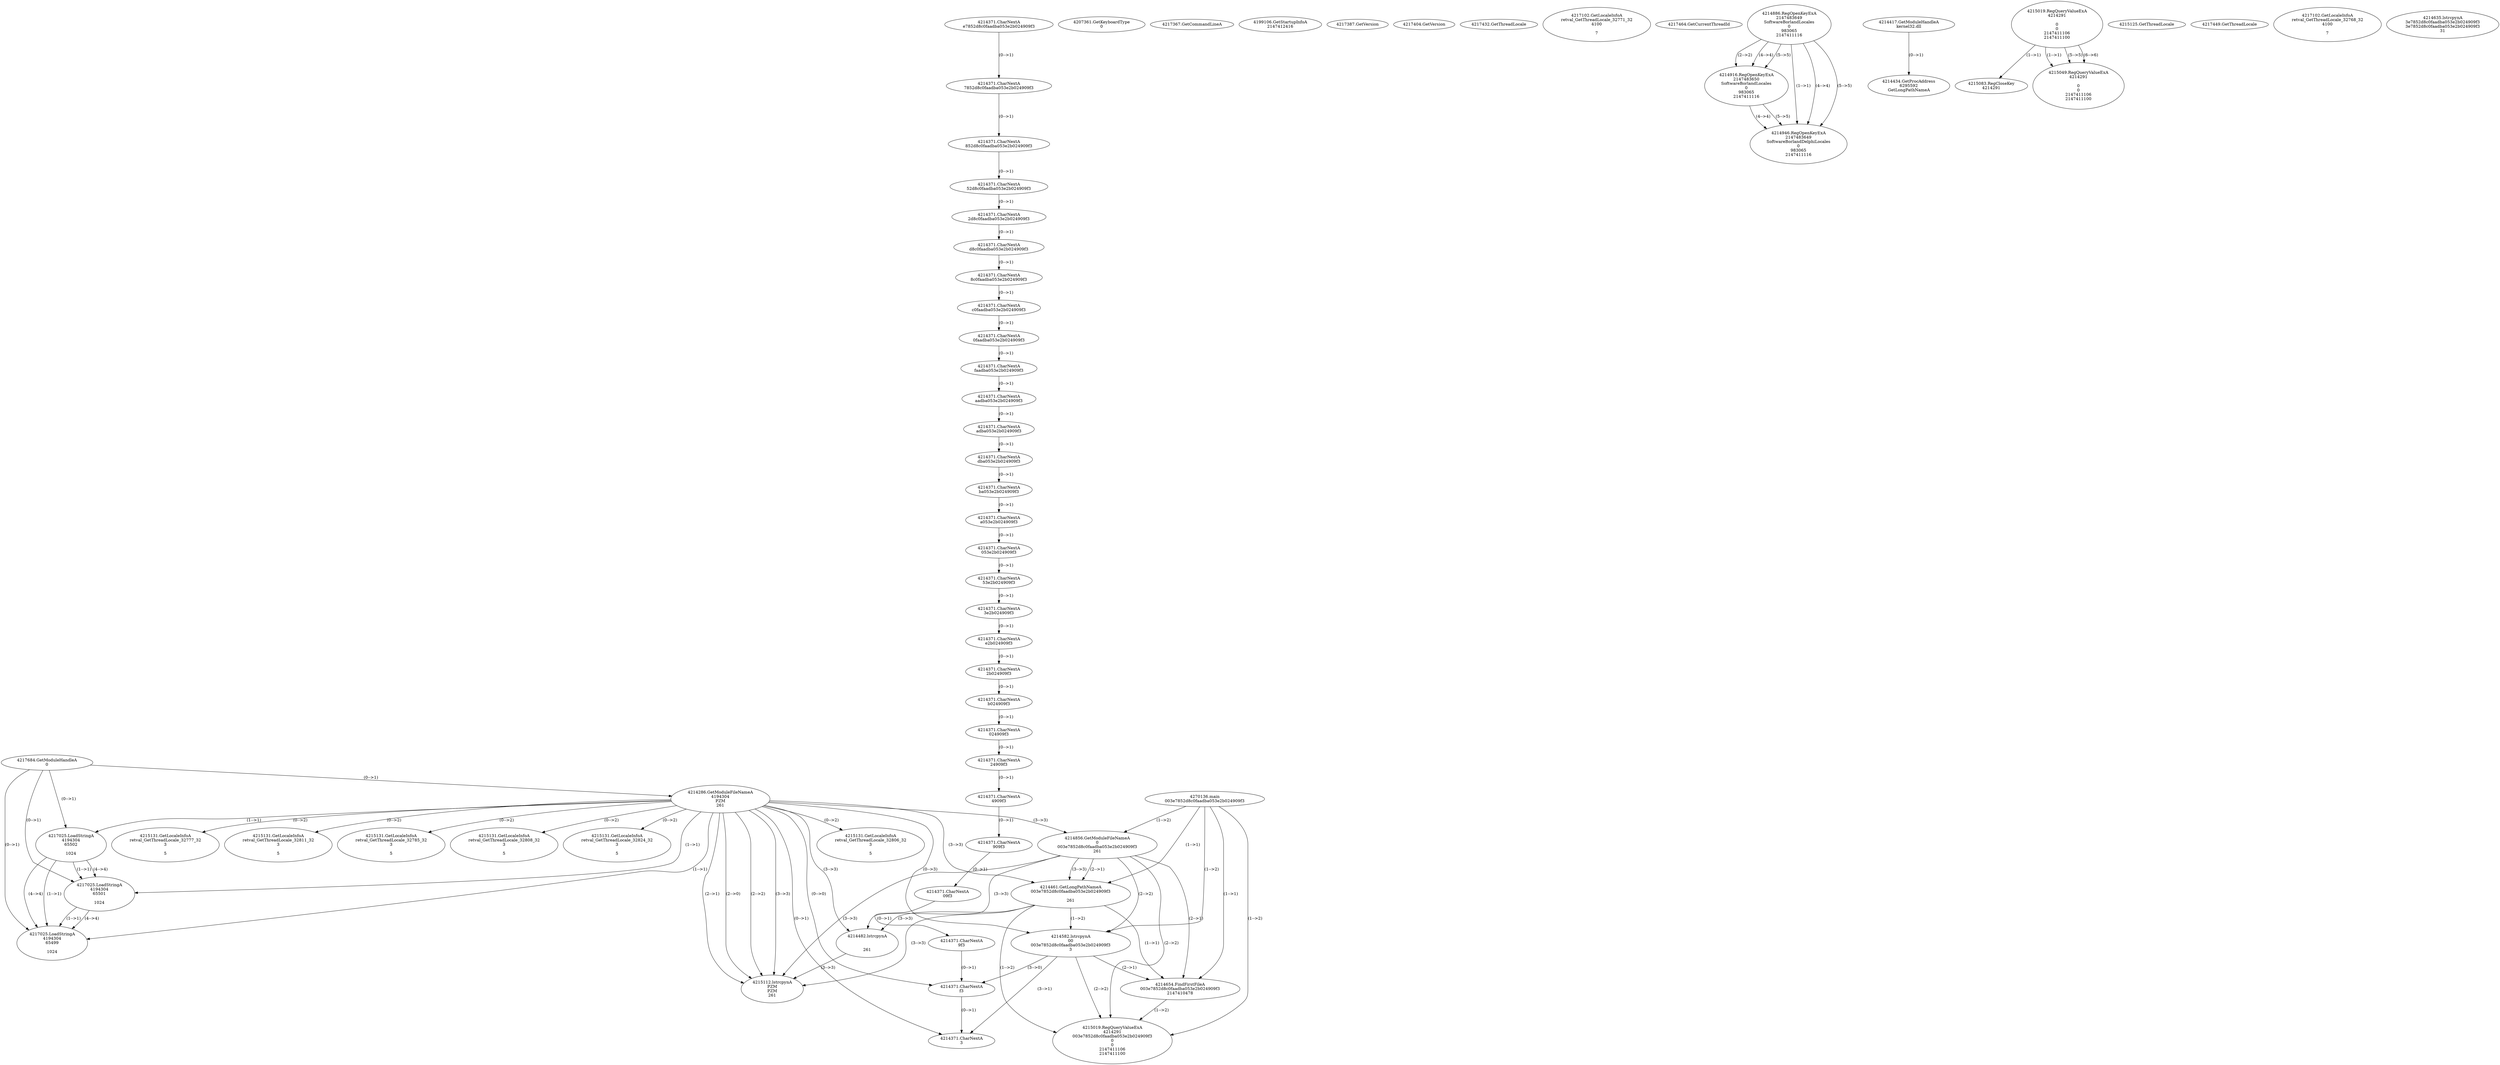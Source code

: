 // Global SCDG with merge call
digraph {
	0 [label="4270136.main
003e7852d8c0faadba053e2b024909f3"]
	1 [label="4217684.GetModuleHandleA
0"]
	2 [label="4207361.GetKeyboardType
0"]
	3 [label="4217367.GetCommandLineA
"]
	4 [label="4199106.GetStartupInfoA
2147412416"]
	5 [label="4217387.GetVersion
"]
	6 [label="4217404.GetVersion
"]
	7 [label="4217432.GetThreadLocale
"]
	8 [label="4217102.GetLocaleInfoA
retval_GetThreadLocale_32771_32
4100

7"]
	9 [label="4217464.GetCurrentThreadId
"]
	10 [label="4214286.GetModuleFileNameA
4194304
PZM
261"]
	1 -> 10 [label="(0-->1)"]
	11 [label="4214856.GetModuleFileNameA
0
003e7852d8c0faadba053e2b024909f3
261"]
	0 -> 11 [label="(1-->2)"]
	10 -> 11 [label="(3-->3)"]
	12 [label="4214886.RegOpenKeyExA
2147483649
Software\Borland\Locales
0
983065
2147411116"]
	13 [label="4214417.GetModuleHandleA
kernel32.dll"]
	14 [label="4214434.GetProcAddress
6295592
GetLongPathNameA"]
	13 -> 14 [label="(0-->1)"]
	15 [label="4214461.GetLongPathNameA
003e7852d8c0faadba053e2b024909f3

261"]
	0 -> 15 [label="(1-->1)"]
	11 -> 15 [label="(2-->1)"]
	10 -> 15 [label="(3-->3)"]
	11 -> 15 [label="(3-->3)"]
	16 [label="4214482.lstrcpynA


261"]
	10 -> 16 [label="(3-->3)"]
	11 -> 16 [label="(3-->3)"]
	15 -> 16 [label="(3-->3)"]
	17 [label="4215019.RegQueryValueExA
4214291

0
0
2147411106
2147411100"]
	18 [label="4215083.RegCloseKey
4214291"]
	17 -> 18 [label="(1-->1)"]
	19 [label="4215112.lstrcpynA
PZM
PZM
261"]
	10 -> 19 [label="(2-->1)"]
	10 -> 19 [label="(2-->2)"]
	10 -> 19 [label="(3-->3)"]
	11 -> 19 [label="(3-->3)"]
	15 -> 19 [label="(3-->3)"]
	16 -> 19 [label="(3-->3)"]
	10 -> 19 [label="(2-->0)"]
	20 [label="4215125.GetThreadLocale
"]
	21 [label="4215131.GetLocaleInfoA
retval_GetThreadLocale_32785_32
3

5"]
	10 -> 21 [label="(0-->2)"]
	22 [label="4217025.LoadStringA
4194304
65502

1024"]
	1 -> 22 [label="(0-->1)"]
	10 -> 22 [label="(1-->1)"]
	23 [label="4217025.LoadStringA
4194304
65501

1024"]
	1 -> 23 [label="(0-->1)"]
	10 -> 23 [label="(1-->1)"]
	22 -> 23 [label="(1-->1)"]
	22 -> 23 [label="(4-->4)"]
	24 [label="4214916.RegOpenKeyExA
2147483650
Software\Borland\Locales
0
983065
2147411116"]
	12 -> 24 [label="(2-->2)"]
	12 -> 24 [label="(4-->4)"]
	12 -> 24 [label="(5-->5)"]
	25 [label="4214946.RegOpenKeyExA
2147483649
Software\Borland\Delphi\Locales
0
983065
2147411116"]
	12 -> 25 [label="(1-->1)"]
	12 -> 25 [label="(4-->4)"]
	24 -> 25 [label="(4-->4)"]
	12 -> 25 [label="(5-->5)"]
	24 -> 25 [label="(5-->5)"]
	26 [label="4215049.RegQueryValueExA
4214291

0
0
2147411106
2147411100"]
	17 -> 26 [label="(1-->1)"]
	17 -> 26 [label="(5-->5)"]
	17 -> 26 [label="(6-->6)"]
	27 [label="4215131.GetLocaleInfoA
retval_GetThreadLocale_32808_32
3

5"]
	10 -> 27 [label="(0-->2)"]
	28 [label="4217449.GetThreadLocale
"]
	29 [label="4217102.GetLocaleInfoA
retval_GetThreadLocale_32768_32
4100

7"]
	30 [label="4215131.GetLocaleInfoA
retval_GetThreadLocale_32824_32
3

5"]
	10 -> 30 [label="(0-->2)"]
	31 [label="4214582.lstrcpynA
00
003e7852d8c0faadba053e2b024909f3
3"]
	0 -> 31 [label="(1-->2)"]
	11 -> 31 [label="(2-->2)"]
	15 -> 31 [label="(1-->2)"]
	10 -> 31 [label="(0-->3)"]
	32 [label="4214371.CharNextA
e7852d8c0faadba053e2b024909f3"]
	33 [label="4214371.CharNextA
7852d8c0faadba053e2b024909f3"]
	32 -> 33 [label="(0-->1)"]
	34 [label="4214371.CharNextA
852d8c0faadba053e2b024909f3"]
	33 -> 34 [label="(0-->1)"]
	35 [label="4214371.CharNextA
52d8c0faadba053e2b024909f3"]
	34 -> 35 [label="(0-->1)"]
	36 [label="4214371.CharNextA
2d8c0faadba053e2b024909f3"]
	35 -> 36 [label="(0-->1)"]
	37 [label="4214371.CharNextA
d8c0faadba053e2b024909f3"]
	36 -> 37 [label="(0-->1)"]
	38 [label="4214371.CharNextA
8c0faadba053e2b024909f3"]
	37 -> 38 [label="(0-->1)"]
	39 [label="4214371.CharNextA
c0faadba053e2b024909f3"]
	38 -> 39 [label="(0-->1)"]
	40 [label="4214371.CharNextA
0faadba053e2b024909f3"]
	39 -> 40 [label="(0-->1)"]
	41 [label="4214371.CharNextA
faadba053e2b024909f3"]
	40 -> 41 [label="(0-->1)"]
	42 [label="4214371.CharNextA
aadba053e2b024909f3"]
	41 -> 42 [label="(0-->1)"]
	43 [label="4214371.CharNextA
adba053e2b024909f3"]
	42 -> 43 [label="(0-->1)"]
	44 [label="4214371.CharNextA
dba053e2b024909f3"]
	43 -> 44 [label="(0-->1)"]
	45 [label="4214371.CharNextA
ba053e2b024909f3"]
	44 -> 45 [label="(0-->1)"]
	46 [label="4214371.CharNextA
a053e2b024909f3"]
	45 -> 46 [label="(0-->1)"]
	47 [label="4214371.CharNextA
053e2b024909f3"]
	46 -> 47 [label="(0-->1)"]
	48 [label="4214371.CharNextA
53e2b024909f3"]
	47 -> 48 [label="(0-->1)"]
	49 [label="4214371.CharNextA
3e2b024909f3"]
	48 -> 49 [label="(0-->1)"]
	50 [label="4214371.CharNextA
e2b024909f3"]
	49 -> 50 [label="(0-->1)"]
	51 [label="4214371.CharNextA
2b024909f3"]
	50 -> 51 [label="(0-->1)"]
	52 [label="4214371.CharNextA
b024909f3"]
	51 -> 52 [label="(0-->1)"]
	53 [label="4214371.CharNextA
024909f3"]
	52 -> 53 [label="(0-->1)"]
	54 [label="4214371.CharNextA
24909f3"]
	53 -> 54 [label="(0-->1)"]
	55 [label="4214371.CharNextA
4909f3"]
	54 -> 55 [label="(0-->1)"]
	56 [label="4214371.CharNextA
909f3"]
	55 -> 56 [label="(0-->1)"]
	57 [label="4214371.CharNextA
09f3"]
	56 -> 57 [label="(0-->1)"]
	58 [label="4214371.CharNextA
9f3"]
	57 -> 58 [label="(0-->1)"]
	59 [label="4214371.CharNextA
f3"]
	58 -> 59 [label="(0-->1)"]
	10 -> 59 [label="(0-->0)"]
	31 -> 59 [label="(3-->0)"]
	60 [label="4214371.CharNextA
3"]
	10 -> 60 [label="(0-->1)"]
	31 -> 60 [label="(3-->1)"]
	59 -> 60 [label="(0-->1)"]
	61 [label="4214635.lstrcpynA
3e7852d8c0faadba053e2b024909f3
3e7852d8c0faadba053e2b024909f3
31"]
	62 [label="4214654.FindFirstFileA
003e7852d8c0faadba053e2b024909f3
2147410478"]
	0 -> 62 [label="(1-->1)"]
	11 -> 62 [label="(2-->1)"]
	15 -> 62 [label="(1-->1)"]
	31 -> 62 [label="(2-->1)"]
	63 [label="4215019.RegQueryValueExA
4214291
003e7852d8c0faadba053e2b024909f3
0
0
2147411106
2147411100"]
	0 -> 63 [label="(1-->2)"]
	11 -> 63 [label="(2-->2)"]
	15 -> 63 [label="(1-->2)"]
	31 -> 63 [label="(2-->2)"]
	62 -> 63 [label="(1-->2)"]
	64 [label="4215131.GetLocaleInfoA
retval_GetThreadLocale_32806_32
3

5"]
	10 -> 64 [label="(0-->2)"]
	65 [label="4217025.LoadStringA
4194304
65499

1024"]
	1 -> 65 [label="(0-->1)"]
	10 -> 65 [label="(1-->1)"]
	22 -> 65 [label="(1-->1)"]
	23 -> 65 [label="(1-->1)"]
	22 -> 65 [label="(4-->4)"]
	23 -> 65 [label="(4-->4)"]
	66 [label="4215131.GetLocaleInfoA
retval_GetThreadLocale_32777_32
3

5"]
	10 -> 66 [label="(0-->2)"]
	67 [label="4215131.GetLocaleInfoA
retval_GetThreadLocale_32811_32
3

5"]
	10 -> 67 [label="(0-->2)"]
}
